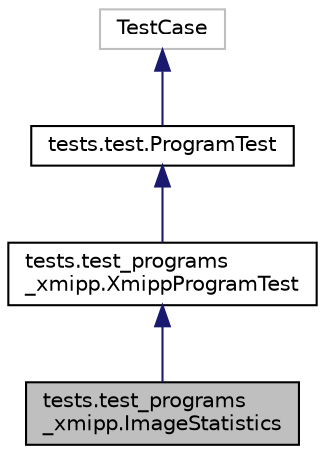digraph "tests.test_programs_xmipp.ImageStatistics"
{
  edge [fontname="Helvetica",fontsize="10",labelfontname="Helvetica",labelfontsize="10"];
  node [fontname="Helvetica",fontsize="10",shape=record];
  Node0 [label="tests.test_programs\l_xmipp.ImageStatistics",height=0.2,width=0.4,color="black", fillcolor="grey75", style="filled", fontcolor="black"];
  Node1 -> Node0 [dir="back",color="midnightblue",fontsize="10",style="solid",fontname="Helvetica"];
  Node1 [label="tests.test_programs\l_xmipp.XmippProgramTest",height=0.2,width=0.4,color="black", fillcolor="white", style="filled",URL="$classtests_1_1test__programs__xmipp_1_1XmippProgramTest.html"];
  Node2 -> Node1 [dir="back",color="midnightblue",fontsize="10",style="solid",fontname="Helvetica"];
  Node2 [label="tests.test.ProgramTest",height=0.2,width=0.4,color="black", fillcolor="white", style="filled",URL="$classtests_1_1test_1_1ProgramTest.html"];
  Node3 -> Node2 [dir="back",color="midnightblue",fontsize="10",style="solid",fontname="Helvetica"];
  Node3 [label="TestCase",height=0.2,width=0.4,color="grey75", fillcolor="white", style="filled"];
}
